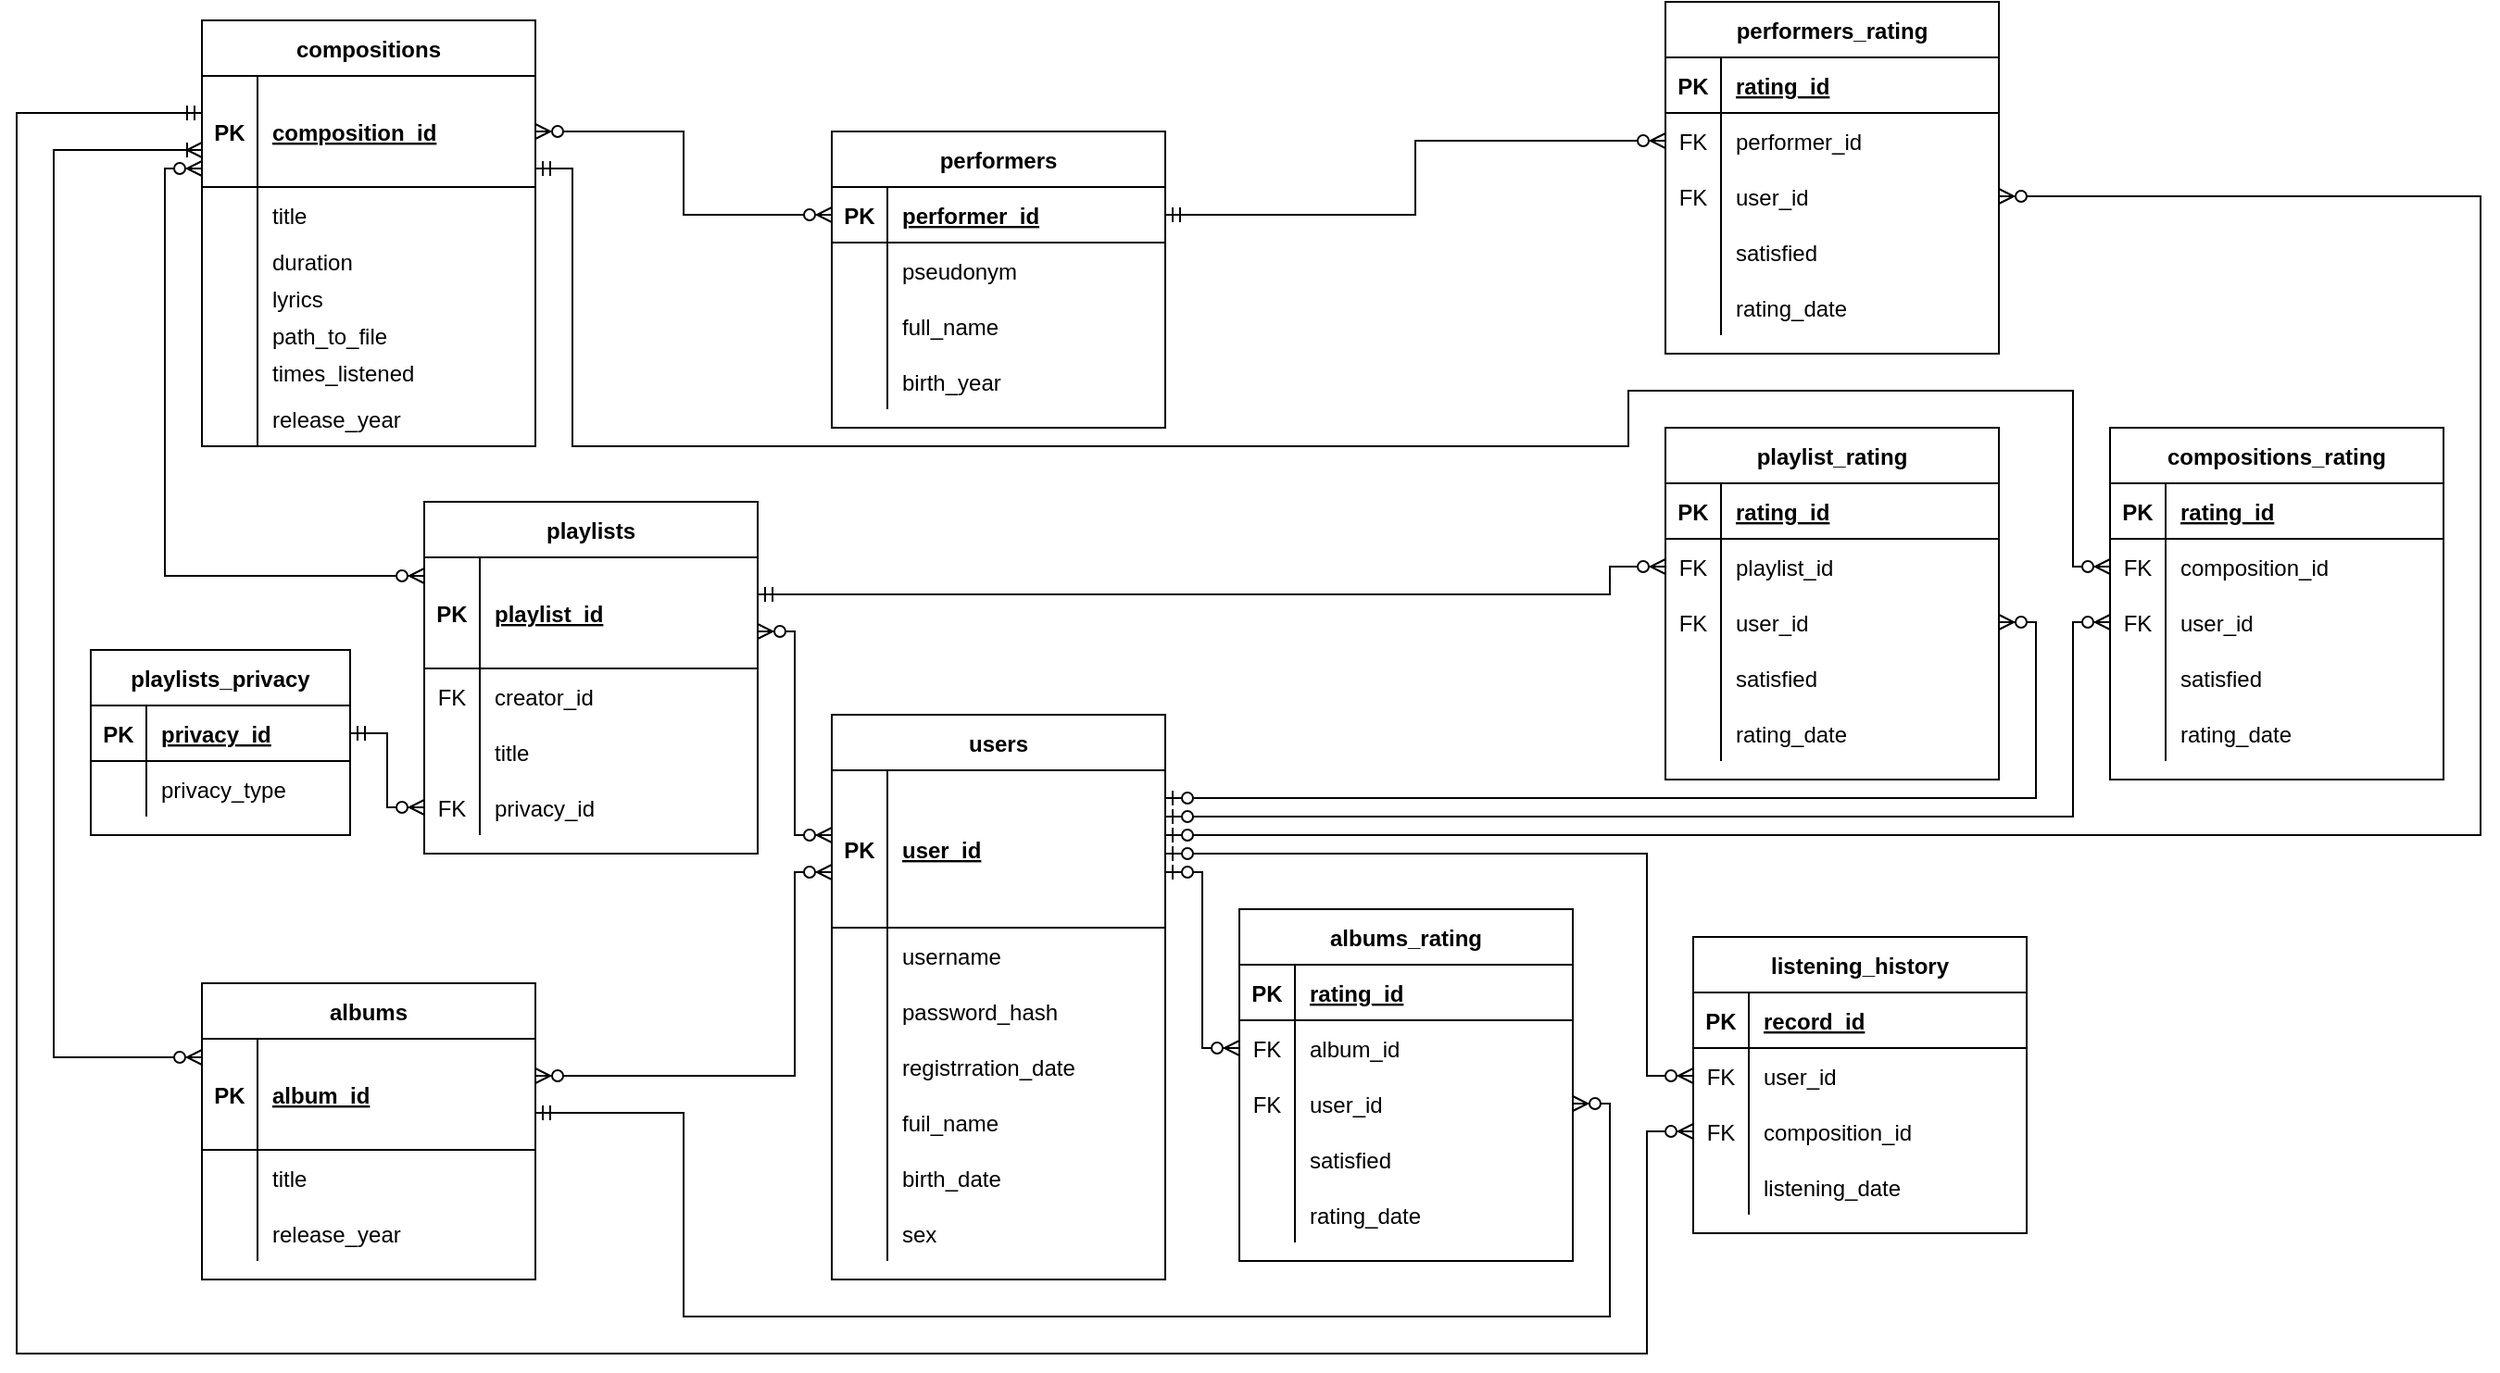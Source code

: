 <mxfile version="13.6.2" type="device"><diagram id="R2lEEEUBdFMjLlhIrx00" name="Page-1"><mxGraphModel dx="1088" dy="968" grid="1" gridSize="10" guides="1" tooltips="1" connect="1" arrows="1" fold="1" page="1" pageScale="1" pageWidth="850" pageHeight="1100" math="0" shadow="0" extFonts="Permanent Marker^https://fonts.googleapis.com/css?family=Permanent+Marker"><root><mxCell id="0"/><mxCell id="1" parent="0"/><mxCell id="motl2KIk3Di6FIo1w4v_-23" value="performers" style="shape=table;startSize=30;container=1;collapsible=1;childLayout=tableLayout;fixedRows=1;rowLines=0;fontStyle=1;align=center;resizeLast=1;" parent="1" vertex="1"><mxGeometry x="460" y="190" width="180" height="160" as="geometry"/></mxCell><mxCell id="motl2KIk3Di6FIo1w4v_-24" value="" style="shape=partialRectangle;collapsible=0;dropTarget=0;pointerEvents=0;fillColor=none;top=0;left=0;bottom=1;right=0;points=[[0,0.5],[1,0.5]];portConstraint=eastwest;" parent="motl2KIk3Di6FIo1w4v_-23" vertex="1"><mxGeometry y="30" width="180" height="30" as="geometry"/></mxCell><mxCell id="motl2KIk3Di6FIo1w4v_-25" value="PK" style="shape=partialRectangle;connectable=0;fillColor=none;top=0;left=0;bottom=0;right=0;fontStyle=1;overflow=hidden;" parent="motl2KIk3Di6FIo1w4v_-24" vertex="1"><mxGeometry width="30" height="30" as="geometry"/></mxCell><mxCell id="motl2KIk3Di6FIo1w4v_-26" value="performer_id" style="shape=partialRectangle;connectable=0;fillColor=none;top=0;left=0;bottom=0;right=0;align=left;spacingLeft=6;fontStyle=5;overflow=hidden;" parent="motl2KIk3Di6FIo1w4v_-24" vertex="1"><mxGeometry x="30" width="150" height="30" as="geometry"/></mxCell><mxCell id="motl2KIk3Di6FIo1w4v_-30" value="" style="shape=partialRectangle;collapsible=0;dropTarget=0;pointerEvents=0;fillColor=none;top=0;left=0;bottom=0;right=0;points=[[0,0.5],[1,0.5]];portConstraint=eastwest;" parent="motl2KIk3Di6FIo1w4v_-23" vertex="1"><mxGeometry y="60" width="180" height="30" as="geometry"/></mxCell><mxCell id="motl2KIk3Di6FIo1w4v_-31" value="" style="shape=partialRectangle;connectable=0;fillColor=none;top=0;left=0;bottom=0;right=0;editable=1;overflow=hidden;" parent="motl2KIk3Di6FIo1w4v_-30" vertex="1"><mxGeometry width="30" height="30" as="geometry"/></mxCell><mxCell id="motl2KIk3Di6FIo1w4v_-32" value="pseudonym" style="shape=partialRectangle;connectable=0;fillColor=none;top=0;left=0;bottom=0;right=0;align=left;spacingLeft=6;overflow=hidden;" parent="motl2KIk3Di6FIo1w4v_-30" vertex="1"><mxGeometry x="30" width="150" height="30" as="geometry"/></mxCell><mxCell id="motl2KIk3Di6FIo1w4v_-27" value="" style="shape=partialRectangle;collapsible=0;dropTarget=0;pointerEvents=0;fillColor=none;top=0;left=0;bottom=0;right=0;points=[[0,0.5],[1,0.5]];portConstraint=eastwest;" parent="motl2KIk3Di6FIo1w4v_-23" vertex="1"><mxGeometry y="90" width="180" height="30" as="geometry"/></mxCell><mxCell id="motl2KIk3Di6FIo1w4v_-28" value="" style="shape=partialRectangle;connectable=0;fillColor=none;top=0;left=0;bottom=0;right=0;editable=1;overflow=hidden;" parent="motl2KIk3Di6FIo1w4v_-27" vertex="1"><mxGeometry width="30" height="30" as="geometry"/></mxCell><mxCell id="motl2KIk3Di6FIo1w4v_-29" value="full_name" style="shape=partialRectangle;connectable=0;fillColor=none;top=0;left=0;bottom=0;right=0;align=left;spacingLeft=6;overflow=hidden;" parent="motl2KIk3Di6FIo1w4v_-27" vertex="1"><mxGeometry x="30" width="150" height="30" as="geometry"/></mxCell><mxCell id="motl2KIk3Di6FIo1w4v_-33" value="" style="shape=partialRectangle;collapsible=0;dropTarget=0;pointerEvents=0;fillColor=none;top=0;left=0;bottom=0;right=0;points=[[0,0.5],[1,0.5]];portConstraint=eastwest;" parent="motl2KIk3Di6FIo1w4v_-23" vertex="1"><mxGeometry y="120" width="180" height="30" as="geometry"/></mxCell><mxCell id="motl2KIk3Di6FIo1w4v_-34" value="" style="shape=partialRectangle;connectable=0;fillColor=none;top=0;left=0;bottom=0;right=0;editable=1;overflow=hidden;" parent="motl2KIk3Di6FIo1w4v_-33" vertex="1"><mxGeometry width="30" height="30" as="geometry"/></mxCell><mxCell id="motl2KIk3Di6FIo1w4v_-35" value="birth_year" style="shape=partialRectangle;connectable=0;fillColor=none;top=0;left=0;bottom=0;right=0;align=left;spacingLeft=6;overflow=hidden;" parent="motl2KIk3Di6FIo1w4v_-33" vertex="1"><mxGeometry x="30" width="150" height="30" as="geometry"/></mxCell><mxCell id="4DxJfAnDIUKY5WfspjI2-30" style="edgeStyle=orthogonalEdgeStyle;rounded=0;orthogonalLoop=1;jettySize=auto;html=1;startArrow=ERzeroToMany;startFill=1;endArrow=ERzeroToMany;endFill=1;" parent="1" source="motl2KIk3Di6FIo1w4v_-2" target="motl2KIk3Di6FIo1w4v_-24" edge="1"><mxGeometry relative="1" as="geometry"><Array as="points"><mxPoint x="380" y="190"/><mxPoint x="380" y="235"/></Array></mxGeometry></mxCell><mxCell id="4DxJfAnDIUKY5WfspjI2-31" style="edgeStyle=orthogonalEdgeStyle;rounded=0;orthogonalLoop=1;jettySize=auto;html=1;startArrow=ERzeroToMany;startFill=1;endArrow=ERzeroToMany;endFill=1;" parent="1" source="motl2KIk3Di6FIo1w4v_-2" target="motl2KIk3Di6FIo1w4v_-64" edge="1"><mxGeometry relative="1" as="geometry"><Array as="points"><mxPoint x="100" y="210"/><mxPoint x="100" y="430"/></Array></mxGeometry></mxCell><mxCell id="4DxJfAnDIUKY5WfspjI2-32" style="edgeStyle=orthogonalEdgeStyle;rounded=0;orthogonalLoop=1;jettySize=auto;html=1;startArrow=ERoneToMany;startFill=0;endArrow=ERzeroToMany;endFill=1;" parent="1" source="motl2KIk3Di6FIo1w4v_-2" target="4DxJfAnDIUKY5WfspjI2-2" edge="1"><mxGeometry relative="1" as="geometry"><mxPoint x="50" y="320" as="targetPoint"/><Array as="points"><mxPoint x="40" y="200"/><mxPoint x="40" y="690"/></Array></mxGeometry></mxCell><mxCell id="4DxJfAnDIUKY5WfspjI2-1" value="albums" style="shape=table;startSize=30;container=1;collapsible=1;childLayout=tableLayout;fixedRows=1;rowLines=0;fontStyle=1;align=center;resizeLast=1;" parent="1" vertex="1"><mxGeometry x="120" y="650" width="180" height="160" as="geometry"/></mxCell><mxCell id="4DxJfAnDIUKY5WfspjI2-2" value="" style="shape=partialRectangle;collapsible=0;dropTarget=0;pointerEvents=0;fillColor=none;top=0;left=0;bottom=1;right=0;points=[[0,0.5],[1,0.5]];portConstraint=eastwest;" parent="4DxJfAnDIUKY5WfspjI2-1" vertex="1"><mxGeometry y="30" width="180" height="60" as="geometry"/></mxCell><mxCell id="4DxJfAnDIUKY5WfspjI2-3" value="PK" style="shape=partialRectangle;connectable=0;fillColor=none;top=0;left=0;bottom=0;right=0;fontStyle=1;overflow=hidden;" parent="4DxJfAnDIUKY5WfspjI2-2" vertex="1"><mxGeometry width="30" height="60" as="geometry"/></mxCell><mxCell id="4DxJfAnDIUKY5WfspjI2-4" value="album_id" style="shape=partialRectangle;connectable=0;fillColor=none;top=0;left=0;bottom=0;right=0;align=left;spacingLeft=6;fontStyle=5;overflow=hidden;" parent="4DxJfAnDIUKY5WfspjI2-2" vertex="1"><mxGeometry x="30" width="150" height="60" as="geometry"/></mxCell><mxCell id="4DxJfAnDIUKY5WfspjI2-5" value="" style="shape=partialRectangle;collapsible=0;dropTarget=0;pointerEvents=0;fillColor=none;top=0;left=0;bottom=0;right=0;points=[[0,0.5],[1,0.5]];portConstraint=eastwest;" parent="4DxJfAnDIUKY5WfspjI2-1" vertex="1"><mxGeometry y="90" width="180" height="30" as="geometry"/></mxCell><mxCell id="4DxJfAnDIUKY5WfspjI2-6" value="" style="shape=partialRectangle;connectable=0;fillColor=none;top=0;left=0;bottom=0;right=0;editable=1;overflow=hidden;" parent="4DxJfAnDIUKY5WfspjI2-5" vertex="1"><mxGeometry width="30" height="30" as="geometry"/></mxCell><mxCell id="4DxJfAnDIUKY5WfspjI2-7" value="title" style="shape=partialRectangle;connectable=0;fillColor=none;top=0;left=0;bottom=0;right=0;align=left;spacingLeft=6;overflow=hidden;" parent="4DxJfAnDIUKY5WfspjI2-5" vertex="1"><mxGeometry x="30" width="150" height="30" as="geometry"/></mxCell><mxCell id="4DxJfAnDIUKY5WfspjI2-8" value="" style="shape=partialRectangle;collapsible=0;dropTarget=0;pointerEvents=0;fillColor=none;top=0;left=0;bottom=0;right=0;points=[[0,0.5],[1,0.5]];portConstraint=eastwest;" parent="4DxJfAnDIUKY5WfspjI2-1" vertex="1"><mxGeometry y="120" width="180" height="30" as="geometry"/></mxCell><mxCell id="4DxJfAnDIUKY5WfspjI2-9" value="" style="shape=partialRectangle;connectable=0;fillColor=none;top=0;left=0;bottom=0;right=0;editable=1;overflow=hidden;" parent="4DxJfAnDIUKY5WfspjI2-8" vertex="1"><mxGeometry width="30" height="30" as="geometry"/></mxCell><mxCell id="4DxJfAnDIUKY5WfspjI2-10" value="release_year" style="shape=partialRectangle;connectable=0;fillColor=none;top=0;left=0;bottom=0;right=0;align=left;spacingLeft=6;overflow=hidden;" parent="4DxJfAnDIUKY5WfspjI2-8" vertex="1"><mxGeometry x="30" width="150" height="30" as="geometry"/></mxCell><mxCell id="4DxJfAnDIUKY5WfspjI2-36" style="edgeStyle=orthogonalEdgeStyle;rounded=0;orthogonalLoop=1;jettySize=auto;html=1;startArrow=ERzeroToMany;startFill=1;endArrow=ERzeroToMany;endFill=1;" parent="1" source="4DxJfAnDIUKY5WfspjI2-2" target="motl2KIk3Di6FIo1w4v_-38" edge="1"><mxGeometry relative="1" as="geometry"><Array as="points"><mxPoint x="440" y="700"/><mxPoint x="440" y="590"/></Array></mxGeometry></mxCell><mxCell id="4DxJfAnDIUKY5WfspjI2-37" style="edgeStyle=orthogonalEdgeStyle;rounded=0;orthogonalLoop=1;jettySize=auto;html=1;startArrow=ERzeroToMany;startFill=1;endArrow=ERzeroToMany;endFill=1;" parent="1" source="motl2KIk3Di6FIo1w4v_-64" target="motl2KIk3Di6FIo1w4v_-38" edge="1"><mxGeometry relative="1" as="geometry"><Array as="points"><mxPoint x="440" y="460"/><mxPoint x="440" y="570"/></Array></mxGeometry></mxCell><mxCell id="motl2KIk3Di6FIo1w4v_-37" value="users" style="shape=table;startSize=30;container=1;collapsible=1;childLayout=tableLayout;fixedRows=1;rowLines=0;fontStyle=1;align=center;resizeLast=1;" parent="1" vertex="1"><mxGeometry x="460" y="505" width="180" height="305" as="geometry"/></mxCell><mxCell id="motl2KIk3Di6FIo1w4v_-38" value="" style="shape=partialRectangle;collapsible=0;dropTarget=0;pointerEvents=0;fillColor=none;top=0;left=0;bottom=1;right=0;points=[[0,0.5],[1,0.5]];portConstraint=eastwest;" parent="motl2KIk3Di6FIo1w4v_-37" vertex="1"><mxGeometry y="30" width="180" height="85" as="geometry"/></mxCell><mxCell id="motl2KIk3Di6FIo1w4v_-39" value="PK" style="shape=partialRectangle;connectable=0;fillColor=none;top=0;left=0;bottom=0;right=0;fontStyle=1;overflow=hidden;" parent="motl2KIk3Di6FIo1w4v_-38" vertex="1"><mxGeometry width="30" height="85" as="geometry"/></mxCell><mxCell id="motl2KIk3Di6FIo1w4v_-40" value="user_id" style="shape=partialRectangle;connectable=0;fillColor=none;top=0;left=0;bottom=0;right=0;align=left;spacingLeft=6;fontStyle=5;overflow=hidden;" parent="motl2KIk3Di6FIo1w4v_-38" vertex="1"><mxGeometry x="30" width="150" height="85" as="geometry"/></mxCell><mxCell id="motl2KIk3Di6FIo1w4v_-41" value="" style="shape=partialRectangle;collapsible=0;dropTarget=0;pointerEvents=0;fillColor=none;top=0;left=0;bottom=0;right=0;points=[[0,0.5],[1,0.5]];portConstraint=eastwest;" parent="motl2KIk3Di6FIo1w4v_-37" vertex="1"><mxGeometry y="115" width="180" height="30" as="geometry"/></mxCell><mxCell id="motl2KIk3Di6FIo1w4v_-42" value="" style="shape=partialRectangle;connectable=0;fillColor=none;top=0;left=0;bottom=0;right=0;editable=1;overflow=hidden;" parent="motl2KIk3Di6FIo1w4v_-41" vertex="1"><mxGeometry width="30" height="30" as="geometry"/></mxCell><mxCell id="motl2KIk3Di6FIo1w4v_-43" value="username" style="shape=partialRectangle;connectable=0;fillColor=none;top=0;left=0;bottom=0;right=0;align=left;spacingLeft=6;overflow=hidden;" parent="motl2KIk3Di6FIo1w4v_-41" vertex="1"><mxGeometry x="30" width="150" height="30" as="geometry"/></mxCell><mxCell id="motl2KIk3Di6FIo1w4v_-44" value="" style="shape=partialRectangle;collapsible=0;dropTarget=0;pointerEvents=0;fillColor=none;top=0;left=0;bottom=0;right=0;points=[[0,0.5],[1,0.5]];portConstraint=eastwest;" parent="motl2KIk3Di6FIo1w4v_-37" vertex="1"><mxGeometry y="145" width="180" height="30" as="geometry"/></mxCell><mxCell id="motl2KIk3Di6FIo1w4v_-45" value="" style="shape=partialRectangle;connectable=0;fillColor=none;top=0;left=0;bottom=0;right=0;editable=1;overflow=hidden;" parent="motl2KIk3Di6FIo1w4v_-44" vertex="1"><mxGeometry width="30" height="30" as="geometry"/></mxCell><mxCell id="motl2KIk3Di6FIo1w4v_-46" value="password_hash" style="shape=partialRectangle;connectable=0;fillColor=none;top=0;left=0;bottom=0;right=0;align=left;spacingLeft=6;overflow=hidden;" parent="motl2KIk3Di6FIo1w4v_-44" vertex="1"><mxGeometry x="30" width="150" height="30" as="geometry"/></mxCell><mxCell id="motl2KIk3Di6FIo1w4v_-47" value="" style="shape=partialRectangle;collapsible=0;dropTarget=0;pointerEvents=0;fillColor=none;top=0;left=0;bottom=0;right=0;points=[[0,0.5],[1,0.5]];portConstraint=eastwest;" parent="motl2KIk3Di6FIo1w4v_-37" vertex="1"><mxGeometry y="175" width="180" height="30" as="geometry"/></mxCell><mxCell id="motl2KIk3Di6FIo1w4v_-48" value="" style="shape=partialRectangle;connectable=0;fillColor=none;top=0;left=0;bottom=0;right=0;editable=1;overflow=hidden;" parent="motl2KIk3Di6FIo1w4v_-47" vertex="1"><mxGeometry width="30" height="30" as="geometry"/></mxCell><mxCell id="motl2KIk3Di6FIo1w4v_-49" value="registrration_date" style="shape=partialRectangle;connectable=0;fillColor=none;top=0;left=0;bottom=0;right=0;align=left;spacingLeft=6;overflow=hidden;" parent="motl2KIk3Di6FIo1w4v_-47" vertex="1"><mxGeometry x="30" width="150" height="30" as="geometry"/></mxCell><mxCell id="motl2KIk3Di6FIo1w4v_-50" value="" style="shape=partialRectangle;collapsible=0;dropTarget=0;pointerEvents=0;fillColor=none;top=0;left=0;bottom=0;right=0;points=[[0,0.5],[1,0.5]];portConstraint=eastwest;" parent="motl2KIk3Di6FIo1w4v_-37" vertex="1"><mxGeometry y="205" width="180" height="30" as="geometry"/></mxCell><mxCell id="motl2KIk3Di6FIo1w4v_-51" value="" style="shape=partialRectangle;connectable=0;fillColor=none;top=0;left=0;bottom=0;right=0;editable=1;overflow=hidden;" parent="motl2KIk3Di6FIo1w4v_-50" vertex="1"><mxGeometry width="30" height="30" as="geometry"/></mxCell><mxCell id="motl2KIk3Di6FIo1w4v_-52" value="fuil_name" style="shape=partialRectangle;connectable=0;fillColor=none;top=0;left=0;bottom=0;right=0;align=left;spacingLeft=6;overflow=hidden;" parent="motl2KIk3Di6FIo1w4v_-50" vertex="1"><mxGeometry x="30" width="150" height="30" as="geometry"/></mxCell><mxCell id="motl2KIk3Di6FIo1w4v_-60" value="" style="shape=partialRectangle;collapsible=0;dropTarget=0;pointerEvents=0;fillColor=none;top=0;left=0;bottom=0;right=0;points=[[0,0.5],[1,0.5]];portConstraint=eastwest;" parent="motl2KIk3Di6FIo1w4v_-37" vertex="1"><mxGeometry y="235" width="180" height="30" as="geometry"/></mxCell><mxCell id="motl2KIk3Di6FIo1w4v_-61" value="" style="shape=partialRectangle;connectable=0;fillColor=none;top=0;left=0;bottom=0;right=0;editable=1;overflow=hidden;" parent="motl2KIk3Di6FIo1w4v_-60" vertex="1"><mxGeometry width="30" height="30" as="geometry"/></mxCell><mxCell id="motl2KIk3Di6FIo1w4v_-62" value="birth_date" style="shape=partialRectangle;connectable=0;fillColor=none;top=0;left=0;bottom=0;right=0;align=left;spacingLeft=6;overflow=hidden;" parent="motl2KIk3Di6FIo1w4v_-60" vertex="1"><mxGeometry x="30" width="150" height="30" as="geometry"/></mxCell><mxCell id="motl2KIk3Di6FIo1w4v_-53" value="" style="shape=partialRectangle;collapsible=0;dropTarget=0;pointerEvents=0;fillColor=none;top=0;left=0;bottom=0;right=0;points=[[0,0.5],[1,0.5]];portConstraint=eastwest;" parent="motl2KIk3Di6FIo1w4v_-37" vertex="1"><mxGeometry y="265" width="180" height="30" as="geometry"/></mxCell><mxCell id="motl2KIk3Di6FIo1w4v_-54" value="" style="shape=partialRectangle;connectable=0;fillColor=none;top=0;left=0;bottom=0;right=0;editable=1;overflow=hidden;" parent="motl2KIk3Di6FIo1w4v_-53" vertex="1"><mxGeometry width="30" height="30" as="geometry"/></mxCell><mxCell id="motl2KIk3Di6FIo1w4v_-55" value="sex" style="shape=partialRectangle;connectable=0;fillColor=none;top=0;left=0;bottom=0;right=0;align=left;spacingLeft=6;overflow=hidden;" parent="motl2KIk3Di6FIo1w4v_-53" vertex="1"><mxGeometry x="30" width="150" height="30" as="geometry"/></mxCell><mxCell id="4DxJfAnDIUKY5WfspjI2-38" style="edgeStyle=orthogonalEdgeStyle;rounded=0;orthogonalLoop=1;jettySize=auto;html=1;startArrow=ERmandOne;startFill=0;endArrow=ERzeroToMany;endFill=1;" parent="1" source="4DxJfAnDIUKY5WfspjI2-2" target="4DxJfAnDIUKY5WfspjI2-21" edge="1"><mxGeometry relative="1" as="geometry"><mxPoint x="720" y="830" as="targetPoint"/><Array as="points"><mxPoint x="380" y="720"/><mxPoint x="380" y="830"/><mxPoint x="880" y="830"/><mxPoint x="880" y="715"/></Array></mxGeometry></mxCell><mxCell id="4DxJfAnDIUKY5WfspjI2-14" value="albums_rating" style="shape=table;startSize=30;container=1;collapsible=1;childLayout=tableLayout;fixedRows=1;rowLines=0;fontStyle=1;align=center;resizeLast=1;" parent="1" vertex="1"><mxGeometry x="680" y="610" width="180" height="190" as="geometry"/></mxCell><mxCell id="4DxJfAnDIUKY5WfspjI2-15" value="" style="shape=partialRectangle;collapsible=0;dropTarget=0;pointerEvents=0;fillColor=none;top=0;left=0;bottom=1;right=0;points=[[0,0.5],[1,0.5]];portConstraint=eastwest;" parent="4DxJfAnDIUKY5WfspjI2-14" vertex="1"><mxGeometry y="30" width="180" height="30" as="geometry"/></mxCell><mxCell id="4DxJfAnDIUKY5WfspjI2-16" value="PK" style="shape=partialRectangle;connectable=0;fillColor=none;top=0;left=0;bottom=0;right=0;fontStyle=1;overflow=hidden;" parent="4DxJfAnDIUKY5WfspjI2-15" vertex="1"><mxGeometry width="30" height="30" as="geometry"/></mxCell><mxCell id="4DxJfAnDIUKY5WfspjI2-17" value="rating_id" style="shape=partialRectangle;connectable=0;fillColor=none;top=0;left=0;bottom=0;right=0;align=left;spacingLeft=6;fontStyle=5;overflow=hidden;" parent="4DxJfAnDIUKY5WfspjI2-15" vertex="1"><mxGeometry x="30" width="150" height="30" as="geometry"/></mxCell><mxCell id="4DxJfAnDIUKY5WfspjI2-18" value="" style="shape=partialRectangle;collapsible=0;dropTarget=0;pointerEvents=0;fillColor=none;top=0;left=0;bottom=0;right=0;points=[[0,0.5],[1,0.5]];portConstraint=eastwest;" parent="4DxJfAnDIUKY5WfspjI2-14" vertex="1"><mxGeometry y="60" width="180" height="30" as="geometry"/></mxCell><mxCell id="4DxJfAnDIUKY5WfspjI2-19" value="FK" style="shape=partialRectangle;connectable=0;fillColor=none;top=0;left=0;bottom=0;right=0;editable=1;overflow=hidden;" parent="4DxJfAnDIUKY5WfspjI2-18" vertex="1"><mxGeometry width="30" height="30" as="geometry"/></mxCell><mxCell id="4DxJfAnDIUKY5WfspjI2-20" value="album_id" style="shape=partialRectangle;connectable=0;fillColor=none;top=0;left=0;bottom=0;right=0;align=left;spacingLeft=6;overflow=hidden;" parent="4DxJfAnDIUKY5WfspjI2-18" vertex="1"><mxGeometry x="30" width="150" height="30" as="geometry"/></mxCell><mxCell id="4DxJfAnDIUKY5WfspjI2-21" value="" style="shape=partialRectangle;collapsible=0;dropTarget=0;pointerEvents=0;fillColor=none;top=0;left=0;bottom=0;right=0;points=[[0,0.5],[1,0.5]];portConstraint=eastwest;" parent="4DxJfAnDIUKY5WfspjI2-14" vertex="1"><mxGeometry y="90" width="180" height="30" as="geometry"/></mxCell><mxCell id="4DxJfAnDIUKY5WfspjI2-22" value="FK" style="shape=partialRectangle;connectable=0;fillColor=none;top=0;left=0;bottom=0;right=0;editable=1;overflow=hidden;" parent="4DxJfAnDIUKY5WfspjI2-21" vertex="1"><mxGeometry width="30" height="30" as="geometry"/></mxCell><mxCell id="4DxJfAnDIUKY5WfspjI2-23" value="user_id" style="shape=partialRectangle;connectable=0;fillColor=none;top=0;left=0;bottom=0;right=0;align=left;spacingLeft=6;overflow=hidden;" parent="4DxJfAnDIUKY5WfspjI2-21" vertex="1"><mxGeometry x="30" width="150" height="30" as="geometry"/></mxCell><mxCell id="4DxJfAnDIUKY5WfspjI2-24" value="" style="shape=partialRectangle;collapsible=0;dropTarget=0;pointerEvents=0;fillColor=none;top=0;left=0;bottom=0;right=0;points=[[0,0.5],[1,0.5]];portConstraint=eastwest;" parent="4DxJfAnDIUKY5WfspjI2-14" vertex="1"><mxGeometry y="120" width="180" height="30" as="geometry"/></mxCell><mxCell id="4DxJfAnDIUKY5WfspjI2-25" value="" style="shape=partialRectangle;connectable=0;fillColor=none;top=0;left=0;bottom=0;right=0;editable=1;overflow=hidden;" parent="4DxJfAnDIUKY5WfspjI2-24" vertex="1"><mxGeometry width="30" height="30" as="geometry"/></mxCell><mxCell id="4DxJfAnDIUKY5WfspjI2-26" value="satisfied" style="shape=partialRectangle;connectable=0;fillColor=none;top=0;left=0;bottom=0;right=0;align=left;spacingLeft=6;overflow=hidden;" parent="4DxJfAnDIUKY5WfspjI2-24" vertex="1"><mxGeometry x="30" width="150" height="30" as="geometry"/></mxCell><mxCell id="4DxJfAnDIUKY5WfspjI2-27" value="" style="shape=partialRectangle;collapsible=0;dropTarget=0;pointerEvents=0;fillColor=none;top=0;left=0;bottom=0;right=0;points=[[0,0.5],[1,0.5]];portConstraint=eastwest;" parent="4DxJfAnDIUKY5WfspjI2-14" vertex="1"><mxGeometry y="150" width="180" height="30" as="geometry"/></mxCell><mxCell id="4DxJfAnDIUKY5WfspjI2-28" value="" style="shape=partialRectangle;connectable=0;fillColor=none;top=0;left=0;bottom=0;right=0;editable=1;overflow=hidden;" parent="4DxJfAnDIUKY5WfspjI2-27" vertex="1"><mxGeometry width="30" height="30" as="geometry"/></mxCell><mxCell id="4DxJfAnDIUKY5WfspjI2-29" value="rating_date" style="shape=partialRectangle;connectable=0;fillColor=none;top=0;left=0;bottom=0;right=0;align=left;spacingLeft=6;overflow=hidden;" parent="4DxJfAnDIUKY5WfspjI2-27" vertex="1"><mxGeometry x="30" width="150" height="30" as="geometry"/></mxCell><mxCell id="4DxJfAnDIUKY5WfspjI2-39" style="edgeStyle=orthogonalEdgeStyle;rounded=0;orthogonalLoop=1;jettySize=auto;html=1;startArrow=ERzeroToMany;startFill=1;endArrow=ERzeroToOne;endFill=1;" parent="1" source="4DxJfAnDIUKY5WfspjI2-18" target="motl2KIk3Di6FIo1w4v_-38" edge="1"><mxGeometry relative="1" as="geometry"><Array as="points"><mxPoint x="660" y="685"/><mxPoint x="660" y="590"/></Array></mxGeometry></mxCell><mxCell id="4DxJfAnDIUKY5WfspjI2-43" style="edgeStyle=orthogonalEdgeStyle;rounded=0;orthogonalLoop=1;jettySize=auto;html=1;startArrow=ERzeroToOne;startFill=1;endArrow=ERzeroToMany;endFill=1;entryX=1;entryY=0.5;entryDx=0;entryDy=0;" parent="1" target="motl2KIk3Di6FIo1w4v_-120" edge="1"><mxGeometry relative="1" as="geometry"><mxPoint x="1190" y="578" as="targetPoint"/><Array as="points"><mxPoint x="1110" y="550"/><mxPoint x="1110" y="455"/></Array><mxPoint x="640" y="550" as="sourcePoint"/></mxGeometry></mxCell><mxCell id="4DxJfAnDIUKY5WfspjI2-44" style="edgeStyle=orthogonalEdgeStyle;rounded=0;orthogonalLoop=1;jettySize=auto;html=1;startArrow=ERzeroToOne;startFill=1;endArrow=ERzeroToMany;endFill=1;" parent="1" source="motl2KIk3Di6FIo1w4v_-38" target="motl2KIk3Di6FIo1w4v_-83" edge="1"><mxGeometry relative="1" as="geometry"><mxPoint x="1070" y="577.5" as="targetPoint"/><Array as="points"><mxPoint x="1130" y="560"/><mxPoint x="1130" y="455"/></Array></mxGeometry></mxCell><mxCell id="4DxJfAnDIUKY5WfspjI2-45" style="edgeStyle=orthogonalEdgeStyle;rounded=0;orthogonalLoop=1;jettySize=auto;html=1;startArrow=ERzeroToOne;startFill=1;endArrow=ERzeroToMany;endFill=1;" parent="1" source="motl2KIk3Di6FIo1w4v_-38" target="motl2KIk3Di6FIo1w4v_-104" edge="1"><mxGeometry relative="1" as="geometry"><mxPoint x="1460" y="590" as="targetPoint"/><Array as="points"><mxPoint x="1350" y="570"/><mxPoint x="1350" y="225"/></Array></mxGeometry></mxCell><mxCell id="4DxJfAnDIUKY5WfspjI2-46" style="edgeStyle=orthogonalEdgeStyle;rounded=0;orthogonalLoop=1;jettySize=auto;html=1;startArrow=ERmandOne;startFill=0;endArrow=ERzeroToMany;endFill=1;" parent="1" source="motl2KIk3Di6FIo1w4v_-2" target="motl2KIk3Di6FIo1w4v_-80" edge="1"><mxGeometry relative="1" as="geometry"><mxPoint x="1120" y="320" as="targetPoint"/><Array as="points"><mxPoint x="320" y="210"/><mxPoint x="320" y="360"/><mxPoint x="890" y="360"/><mxPoint x="890" y="330"/><mxPoint x="1130" y="330"/><mxPoint x="1130" y="425"/></Array></mxGeometry></mxCell><mxCell id="4DxJfAnDIUKY5WfspjI2-47" style="edgeStyle=orthogonalEdgeStyle;rounded=0;orthogonalLoop=1;jettySize=auto;html=1;startArrow=ERmandOne;startFill=0;endArrow=ERzeroToMany;endFill=1;" parent="1" source="motl2KIk3Di6FIo1w4v_-24" target="motl2KIk3Di6FIo1w4v_-101" edge="1"><mxGeometry relative="1" as="geometry"><mxPoint x="840" y="250" as="targetPoint"/></mxGeometry></mxCell><mxCell id="4DxJfAnDIUKY5WfspjI2-48" style="edgeStyle=orthogonalEdgeStyle;rounded=0;orthogonalLoop=1;jettySize=auto;html=1;startArrow=ERmandOne;startFill=0;endArrow=ERzeroToMany;endFill=1;" parent="1" source="motl2KIk3Di6FIo1w4v_-64" target="motl2KIk3Di6FIo1w4v_-117" edge="1"><mxGeometry relative="1" as="geometry"><mxPoint x="880" y="470" as="targetPoint"/><Array as="points"><mxPoint x="880" y="440"/><mxPoint x="880" y="425"/></Array></mxGeometry></mxCell><mxCell id="motl2KIk3Di6FIo1w4v_-113" value="playlist_rating" style="shape=table;startSize=30;container=1;collapsible=1;childLayout=tableLayout;fixedRows=1;rowLines=0;fontStyle=1;align=center;resizeLast=1;" parent="1" vertex="1"><mxGeometry x="910" y="350" width="180" height="190" as="geometry"/></mxCell><mxCell id="motl2KIk3Di6FIo1w4v_-114" value="" style="shape=partialRectangle;collapsible=0;dropTarget=0;pointerEvents=0;fillColor=none;top=0;left=0;bottom=1;right=0;points=[[0,0.5],[1,0.5]];portConstraint=eastwest;" parent="motl2KIk3Di6FIo1w4v_-113" vertex="1"><mxGeometry y="30" width="180" height="30" as="geometry"/></mxCell><mxCell id="motl2KIk3Di6FIo1w4v_-115" value="PK" style="shape=partialRectangle;connectable=0;fillColor=none;top=0;left=0;bottom=0;right=0;fontStyle=1;overflow=hidden;" parent="motl2KIk3Di6FIo1w4v_-114" vertex="1"><mxGeometry width="30" height="30" as="geometry"/></mxCell><mxCell id="motl2KIk3Di6FIo1w4v_-116" value="rating_id" style="shape=partialRectangle;connectable=0;fillColor=none;top=0;left=0;bottom=0;right=0;align=left;spacingLeft=6;fontStyle=5;overflow=hidden;" parent="motl2KIk3Di6FIo1w4v_-114" vertex="1"><mxGeometry x="30" width="150" height="30" as="geometry"/></mxCell><mxCell id="motl2KIk3Di6FIo1w4v_-117" value="" style="shape=partialRectangle;collapsible=0;dropTarget=0;pointerEvents=0;fillColor=none;top=0;left=0;bottom=0;right=0;points=[[0,0.5],[1,0.5]];portConstraint=eastwest;" parent="motl2KIk3Di6FIo1w4v_-113" vertex="1"><mxGeometry y="60" width="180" height="30" as="geometry"/></mxCell><mxCell id="motl2KIk3Di6FIo1w4v_-118" value="FK" style="shape=partialRectangle;connectable=0;fillColor=none;top=0;left=0;bottom=0;right=0;editable=1;overflow=hidden;" parent="motl2KIk3Di6FIo1w4v_-117" vertex="1"><mxGeometry width="30" height="30" as="geometry"/></mxCell><mxCell id="motl2KIk3Di6FIo1w4v_-119" value="playlist_id" style="shape=partialRectangle;connectable=0;fillColor=none;top=0;left=0;bottom=0;right=0;align=left;spacingLeft=6;overflow=hidden;" parent="motl2KIk3Di6FIo1w4v_-117" vertex="1"><mxGeometry x="30" width="150" height="30" as="geometry"/></mxCell><mxCell id="motl2KIk3Di6FIo1w4v_-120" value="" style="shape=partialRectangle;collapsible=0;dropTarget=0;pointerEvents=0;fillColor=none;top=0;left=0;bottom=0;right=0;points=[[0,0.5],[1,0.5]];portConstraint=eastwest;" parent="motl2KIk3Di6FIo1w4v_-113" vertex="1"><mxGeometry y="90" width="180" height="30" as="geometry"/></mxCell><mxCell id="motl2KIk3Di6FIo1w4v_-121" value="FK" style="shape=partialRectangle;connectable=0;fillColor=none;top=0;left=0;bottom=0;right=0;editable=1;overflow=hidden;" parent="motl2KIk3Di6FIo1w4v_-120" vertex="1"><mxGeometry width="30" height="30" as="geometry"/></mxCell><mxCell id="motl2KIk3Di6FIo1w4v_-122" value="user_id" style="shape=partialRectangle;connectable=0;fillColor=none;top=0;left=0;bottom=0;right=0;align=left;spacingLeft=6;overflow=hidden;" parent="motl2KIk3Di6FIo1w4v_-120" vertex="1"><mxGeometry x="30" width="150" height="30" as="geometry"/></mxCell><mxCell id="motl2KIk3Di6FIo1w4v_-123" value="" style="shape=partialRectangle;collapsible=0;dropTarget=0;pointerEvents=0;fillColor=none;top=0;left=0;bottom=0;right=0;points=[[0,0.5],[1,0.5]];portConstraint=eastwest;" parent="motl2KIk3Di6FIo1w4v_-113" vertex="1"><mxGeometry y="120" width="180" height="30" as="geometry"/></mxCell><mxCell id="motl2KIk3Di6FIo1w4v_-124" value="" style="shape=partialRectangle;connectable=0;fillColor=none;top=0;left=0;bottom=0;right=0;editable=1;overflow=hidden;" parent="motl2KIk3Di6FIo1w4v_-123" vertex="1"><mxGeometry width="30" height="30" as="geometry"/></mxCell><mxCell id="motl2KIk3Di6FIo1w4v_-125" value="satisfied" style="shape=partialRectangle;connectable=0;fillColor=none;top=0;left=0;bottom=0;right=0;align=left;spacingLeft=6;overflow=hidden;" parent="motl2KIk3Di6FIo1w4v_-123" vertex="1"><mxGeometry x="30" width="150" height="30" as="geometry"/></mxCell><mxCell id="motl2KIk3Di6FIo1w4v_-126" value="" style="shape=partialRectangle;collapsible=0;dropTarget=0;pointerEvents=0;fillColor=none;top=0;left=0;bottom=0;right=0;points=[[0,0.5],[1,0.5]];portConstraint=eastwest;" parent="motl2KIk3Di6FIo1w4v_-113" vertex="1"><mxGeometry y="150" width="180" height="30" as="geometry"/></mxCell><mxCell id="motl2KIk3Di6FIo1w4v_-127" value="" style="shape=partialRectangle;connectable=0;fillColor=none;top=0;left=0;bottom=0;right=0;editable=1;overflow=hidden;" parent="motl2KIk3Di6FIo1w4v_-126" vertex="1"><mxGeometry width="30" height="30" as="geometry"/></mxCell><mxCell id="motl2KIk3Di6FIo1w4v_-128" value="rating_date" style="shape=partialRectangle;connectable=0;fillColor=none;top=0;left=0;bottom=0;right=0;align=left;spacingLeft=6;overflow=hidden;" parent="motl2KIk3Di6FIo1w4v_-126" vertex="1"><mxGeometry x="30" width="150" height="30" as="geometry"/></mxCell><mxCell id="motl2KIk3Di6FIo1w4v_-76" value="compositions_rating" style="shape=table;startSize=30;container=1;collapsible=1;childLayout=tableLayout;fixedRows=1;rowLines=0;fontStyle=1;align=center;resizeLast=1;" parent="1" vertex="1"><mxGeometry x="1150" y="350" width="180" height="190" as="geometry"/></mxCell><mxCell id="motl2KIk3Di6FIo1w4v_-77" value="" style="shape=partialRectangle;collapsible=0;dropTarget=0;pointerEvents=0;fillColor=none;top=0;left=0;bottom=1;right=0;points=[[0,0.5],[1,0.5]];portConstraint=eastwest;" parent="motl2KIk3Di6FIo1w4v_-76" vertex="1"><mxGeometry y="30" width="180" height="30" as="geometry"/></mxCell><mxCell id="motl2KIk3Di6FIo1w4v_-78" value="PK" style="shape=partialRectangle;connectable=0;fillColor=none;top=0;left=0;bottom=0;right=0;fontStyle=1;overflow=hidden;" parent="motl2KIk3Di6FIo1w4v_-77" vertex="1"><mxGeometry width="30" height="30" as="geometry"/></mxCell><mxCell id="motl2KIk3Di6FIo1w4v_-79" value="rating_id" style="shape=partialRectangle;connectable=0;fillColor=none;top=0;left=0;bottom=0;right=0;align=left;spacingLeft=6;fontStyle=5;overflow=hidden;" parent="motl2KIk3Di6FIo1w4v_-77" vertex="1"><mxGeometry x="30" width="150" height="30" as="geometry"/></mxCell><mxCell id="motl2KIk3Di6FIo1w4v_-80" value="" style="shape=partialRectangle;collapsible=0;dropTarget=0;pointerEvents=0;fillColor=none;top=0;left=0;bottom=0;right=0;points=[[0,0.5],[1,0.5]];portConstraint=eastwest;" parent="motl2KIk3Di6FIo1w4v_-76" vertex="1"><mxGeometry y="60" width="180" height="30" as="geometry"/></mxCell><mxCell id="motl2KIk3Di6FIo1w4v_-81" value="FK" style="shape=partialRectangle;connectable=0;fillColor=none;top=0;left=0;bottom=0;right=0;editable=1;overflow=hidden;" parent="motl2KIk3Di6FIo1w4v_-80" vertex="1"><mxGeometry width="30" height="30" as="geometry"/></mxCell><mxCell id="motl2KIk3Di6FIo1w4v_-82" value="composition_id" style="shape=partialRectangle;connectable=0;fillColor=none;top=0;left=0;bottom=0;right=0;align=left;spacingLeft=6;overflow=hidden;" parent="motl2KIk3Di6FIo1w4v_-80" vertex="1"><mxGeometry x="30" width="150" height="30" as="geometry"/></mxCell><mxCell id="motl2KIk3Di6FIo1w4v_-83" value="" style="shape=partialRectangle;collapsible=0;dropTarget=0;pointerEvents=0;fillColor=none;top=0;left=0;bottom=0;right=0;points=[[0,0.5],[1,0.5]];portConstraint=eastwest;" parent="motl2KIk3Di6FIo1w4v_-76" vertex="1"><mxGeometry y="90" width="180" height="30" as="geometry"/></mxCell><mxCell id="motl2KIk3Di6FIo1w4v_-84" value="FK" style="shape=partialRectangle;connectable=0;fillColor=none;top=0;left=0;bottom=0;right=0;editable=1;overflow=hidden;" parent="motl2KIk3Di6FIo1w4v_-83" vertex="1"><mxGeometry width="30" height="30" as="geometry"/></mxCell><mxCell id="motl2KIk3Di6FIo1w4v_-85" value="user_id" style="shape=partialRectangle;connectable=0;fillColor=none;top=0;left=0;bottom=0;right=0;align=left;spacingLeft=6;overflow=hidden;" parent="motl2KIk3Di6FIo1w4v_-83" vertex="1"><mxGeometry x="30" width="150" height="30" as="geometry"/></mxCell><mxCell id="motl2KIk3Di6FIo1w4v_-86" value="" style="shape=partialRectangle;collapsible=0;dropTarget=0;pointerEvents=0;fillColor=none;top=0;left=0;bottom=0;right=0;points=[[0,0.5],[1,0.5]];portConstraint=eastwest;" parent="motl2KIk3Di6FIo1w4v_-76" vertex="1"><mxGeometry y="120" width="180" height="30" as="geometry"/></mxCell><mxCell id="motl2KIk3Di6FIo1w4v_-87" value="" style="shape=partialRectangle;connectable=0;fillColor=none;top=0;left=0;bottom=0;right=0;editable=1;overflow=hidden;" parent="motl2KIk3Di6FIo1w4v_-86" vertex="1"><mxGeometry width="30" height="30" as="geometry"/></mxCell><mxCell id="motl2KIk3Di6FIo1w4v_-88" value="satisfied" style="shape=partialRectangle;connectable=0;fillColor=none;top=0;left=0;bottom=0;right=0;align=left;spacingLeft=6;overflow=hidden;" parent="motl2KIk3Di6FIo1w4v_-86" vertex="1"><mxGeometry x="30" width="150" height="30" as="geometry"/></mxCell><mxCell id="motl2KIk3Di6FIo1w4v_-90" value="" style="shape=partialRectangle;collapsible=0;dropTarget=0;pointerEvents=0;fillColor=none;top=0;left=0;bottom=0;right=0;points=[[0,0.5],[1,0.5]];portConstraint=eastwest;" parent="motl2KIk3Di6FIo1w4v_-76" vertex="1"><mxGeometry y="150" width="180" height="30" as="geometry"/></mxCell><mxCell id="motl2KIk3Di6FIo1w4v_-91" value="" style="shape=partialRectangle;connectable=0;fillColor=none;top=0;left=0;bottom=0;right=0;editable=1;overflow=hidden;" parent="motl2KIk3Di6FIo1w4v_-90" vertex="1"><mxGeometry width="30" height="30" as="geometry"/></mxCell><mxCell id="motl2KIk3Di6FIo1w4v_-92" value="rating_date" style="shape=partialRectangle;connectable=0;fillColor=none;top=0;left=0;bottom=0;right=0;align=left;spacingLeft=6;overflow=hidden;" parent="motl2KIk3Di6FIo1w4v_-90" vertex="1"><mxGeometry x="30" width="150" height="30" as="geometry"/></mxCell><mxCell id="motl2KIk3Di6FIo1w4v_-97" value="performers_rating" style="shape=table;startSize=30;container=1;collapsible=1;childLayout=tableLayout;fixedRows=1;rowLines=0;fontStyle=1;align=center;resizeLast=1;" parent="1" vertex="1"><mxGeometry x="910" y="120" width="180" height="190" as="geometry"/></mxCell><mxCell id="motl2KIk3Di6FIo1w4v_-98" value="" style="shape=partialRectangle;collapsible=0;dropTarget=0;pointerEvents=0;fillColor=none;top=0;left=0;bottom=1;right=0;points=[[0,0.5],[1,0.5]];portConstraint=eastwest;" parent="motl2KIk3Di6FIo1w4v_-97" vertex="1"><mxGeometry y="30" width="180" height="30" as="geometry"/></mxCell><mxCell id="motl2KIk3Di6FIo1w4v_-99" value="PK" style="shape=partialRectangle;connectable=0;fillColor=none;top=0;left=0;bottom=0;right=0;fontStyle=1;overflow=hidden;" parent="motl2KIk3Di6FIo1w4v_-98" vertex="1"><mxGeometry width="30" height="30" as="geometry"/></mxCell><mxCell id="motl2KIk3Di6FIo1w4v_-100" value="rating_id" style="shape=partialRectangle;connectable=0;fillColor=none;top=0;left=0;bottom=0;right=0;align=left;spacingLeft=6;fontStyle=5;overflow=hidden;" parent="motl2KIk3Di6FIo1w4v_-98" vertex="1"><mxGeometry x="30" width="150" height="30" as="geometry"/></mxCell><mxCell id="motl2KIk3Di6FIo1w4v_-101" value="" style="shape=partialRectangle;collapsible=0;dropTarget=0;pointerEvents=0;fillColor=none;top=0;left=0;bottom=0;right=0;points=[[0,0.5],[1,0.5]];portConstraint=eastwest;" parent="motl2KIk3Di6FIo1w4v_-97" vertex="1"><mxGeometry y="60" width="180" height="30" as="geometry"/></mxCell><mxCell id="motl2KIk3Di6FIo1w4v_-102" value="FK" style="shape=partialRectangle;connectable=0;fillColor=none;top=0;left=0;bottom=0;right=0;editable=1;overflow=hidden;" parent="motl2KIk3Di6FIo1w4v_-101" vertex="1"><mxGeometry width="30" height="30" as="geometry"/></mxCell><mxCell id="motl2KIk3Di6FIo1w4v_-103" value="performer_id" style="shape=partialRectangle;connectable=0;fillColor=none;top=0;left=0;bottom=0;right=0;align=left;spacingLeft=6;overflow=hidden;" parent="motl2KIk3Di6FIo1w4v_-101" vertex="1"><mxGeometry x="30" width="150" height="30" as="geometry"/></mxCell><mxCell id="motl2KIk3Di6FIo1w4v_-104" value="" style="shape=partialRectangle;collapsible=0;dropTarget=0;pointerEvents=0;fillColor=none;top=0;left=0;bottom=0;right=0;points=[[0,0.5],[1,0.5]];portConstraint=eastwest;" parent="motl2KIk3Di6FIo1w4v_-97" vertex="1"><mxGeometry y="90" width="180" height="30" as="geometry"/></mxCell><mxCell id="motl2KIk3Di6FIo1w4v_-105" value="FK" style="shape=partialRectangle;connectable=0;fillColor=none;top=0;left=0;bottom=0;right=0;editable=1;overflow=hidden;" parent="motl2KIk3Di6FIo1w4v_-104" vertex="1"><mxGeometry width="30" height="30" as="geometry"/></mxCell><mxCell id="motl2KIk3Di6FIo1w4v_-106" value="user_id" style="shape=partialRectangle;connectable=0;fillColor=none;top=0;left=0;bottom=0;right=0;align=left;spacingLeft=6;overflow=hidden;" parent="motl2KIk3Di6FIo1w4v_-104" vertex="1"><mxGeometry x="30" width="150" height="30" as="geometry"/></mxCell><mxCell id="motl2KIk3Di6FIo1w4v_-107" value="" style="shape=partialRectangle;collapsible=0;dropTarget=0;pointerEvents=0;fillColor=none;top=0;left=0;bottom=0;right=0;points=[[0,0.5],[1,0.5]];portConstraint=eastwest;" parent="motl2KIk3Di6FIo1w4v_-97" vertex="1"><mxGeometry y="120" width="180" height="30" as="geometry"/></mxCell><mxCell id="motl2KIk3Di6FIo1w4v_-108" value="" style="shape=partialRectangle;connectable=0;fillColor=none;top=0;left=0;bottom=0;right=0;editable=1;overflow=hidden;" parent="motl2KIk3Di6FIo1w4v_-107" vertex="1"><mxGeometry width="30" height="30" as="geometry"/></mxCell><mxCell id="motl2KIk3Di6FIo1w4v_-109" value="satisfied" style="shape=partialRectangle;connectable=0;fillColor=none;top=0;left=0;bottom=0;right=0;align=left;spacingLeft=6;overflow=hidden;" parent="motl2KIk3Di6FIo1w4v_-107" vertex="1"><mxGeometry x="30" width="150" height="30" as="geometry"/></mxCell><mxCell id="motl2KIk3Di6FIo1w4v_-110" value="" style="shape=partialRectangle;collapsible=0;dropTarget=0;pointerEvents=0;fillColor=none;top=0;left=0;bottom=0;right=0;points=[[0,0.5],[1,0.5]];portConstraint=eastwest;" parent="motl2KIk3Di6FIo1w4v_-97" vertex="1"><mxGeometry y="150" width="180" height="30" as="geometry"/></mxCell><mxCell id="motl2KIk3Di6FIo1w4v_-111" value="" style="shape=partialRectangle;connectable=0;fillColor=none;top=0;left=0;bottom=0;right=0;editable=1;overflow=hidden;" parent="motl2KIk3Di6FIo1w4v_-110" vertex="1"><mxGeometry width="30" height="30" as="geometry"/></mxCell><mxCell id="motl2KIk3Di6FIo1w4v_-112" value="rating_date" style="shape=partialRectangle;connectable=0;fillColor=none;top=0;left=0;bottom=0;right=0;align=left;spacingLeft=6;overflow=hidden;" parent="motl2KIk3Di6FIo1w4v_-110" vertex="1"><mxGeometry x="30" width="150" height="30" as="geometry"/></mxCell><mxCell id="d4fwday-znp64KFvzddl-1" value="listening_history" style="shape=table;startSize=30;container=1;collapsible=1;childLayout=tableLayout;fixedRows=1;rowLines=0;fontStyle=1;align=center;resizeLast=1;" parent="1" vertex="1"><mxGeometry x="925" y="625" width="180" height="160" as="geometry"/></mxCell><mxCell id="d4fwday-znp64KFvzddl-2" value="" style="shape=partialRectangle;collapsible=0;dropTarget=0;pointerEvents=0;fillColor=none;top=0;left=0;bottom=1;right=0;points=[[0,0.5],[1,0.5]];portConstraint=eastwest;" parent="d4fwday-znp64KFvzddl-1" vertex="1"><mxGeometry y="30" width="180" height="30" as="geometry"/></mxCell><mxCell id="d4fwday-znp64KFvzddl-3" value="PK" style="shape=partialRectangle;connectable=0;fillColor=none;top=0;left=0;bottom=0;right=0;fontStyle=1;overflow=hidden;" parent="d4fwday-znp64KFvzddl-2" vertex="1"><mxGeometry width="30" height="30" as="geometry"/></mxCell><mxCell id="d4fwday-znp64KFvzddl-4" value="record_id" style="shape=partialRectangle;connectable=0;fillColor=none;top=0;left=0;bottom=0;right=0;align=left;spacingLeft=6;fontStyle=5;overflow=hidden;" parent="d4fwday-znp64KFvzddl-2" vertex="1"><mxGeometry x="30" width="150" height="30" as="geometry"/></mxCell><mxCell id="d4fwday-znp64KFvzddl-5" value="" style="shape=partialRectangle;collapsible=0;dropTarget=0;pointerEvents=0;fillColor=none;top=0;left=0;bottom=0;right=0;points=[[0,0.5],[1,0.5]];portConstraint=eastwest;" parent="d4fwday-znp64KFvzddl-1" vertex="1"><mxGeometry y="60" width="180" height="30" as="geometry"/></mxCell><mxCell id="d4fwday-znp64KFvzddl-6" value="FK" style="shape=partialRectangle;connectable=0;fillColor=none;top=0;left=0;bottom=0;right=0;editable=1;overflow=hidden;" parent="d4fwday-znp64KFvzddl-5" vertex="1"><mxGeometry width="30" height="30" as="geometry"/></mxCell><mxCell id="d4fwday-znp64KFvzddl-7" value="user_id" style="shape=partialRectangle;connectable=0;fillColor=none;top=0;left=0;bottom=0;right=0;align=left;spacingLeft=6;overflow=hidden;" parent="d4fwday-znp64KFvzddl-5" vertex="1"><mxGeometry x="30" width="150" height="30" as="geometry"/></mxCell><mxCell id="d4fwday-znp64KFvzddl-8" value="" style="shape=partialRectangle;collapsible=0;dropTarget=0;pointerEvents=0;fillColor=none;top=0;left=0;bottom=0;right=0;points=[[0,0.5],[1,0.5]];portConstraint=eastwest;" parent="d4fwday-znp64KFvzddl-1" vertex="1"><mxGeometry y="90" width="180" height="30" as="geometry"/></mxCell><mxCell id="d4fwday-znp64KFvzddl-9" value="FK" style="shape=partialRectangle;connectable=0;fillColor=none;top=0;left=0;bottom=0;right=0;editable=1;overflow=hidden;" parent="d4fwday-znp64KFvzddl-8" vertex="1"><mxGeometry width="30" height="30" as="geometry"/></mxCell><mxCell id="d4fwday-znp64KFvzddl-10" value="composition_id" style="shape=partialRectangle;connectable=0;fillColor=none;top=0;left=0;bottom=0;right=0;align=left;spacingLeft=6;overflow=hidden;" parent="d4fwday-znp64KFvzddl-8" vertex="1"><mxGeometry x="30" width="150" height="30" as="geometry"/></mxCell><mxCell id="d4fwday-znp64KFvzddl-11" value="" style="shape=partialRectangle;collapsible=0;dropTarget=0;pointerEvents=0;fillColor=none;top=0;left=0;bottom=0;right=0;points=[[0,0.5],[1,0.5]];portConstraint=eastwest;" parent="d4fwday-znp64KFvzddl-1" vertex="1"><mxGeometry y="120" width="180" height="30" as="geometry"/></mxCell><mxCell id="d4fwday-znp64KFvzddl-12" value="" style="shape=partialRectangle;connectable=0;fillColor=none;top=0;left=0;bottom=0;right=0;editable=1;overflow=hidden;" parent="d4fwday-znp64KFvzddl-11" vertex="1"><mxGeometry width="30" height="30" as="geometry"/></mxCell><mxCell id="d4fwday-znp64KFvzddl-13" value="listening_date" style="shape=partialRectangle;connectable=0;fillColor=none;top=0;left=0;bottom=0;right=0;align=left;spacingLeft=6;overflow=hidden;" parent="d4fwday-znp64KFvzddl-11" vertex="1"><mxGeometry x="30" width="150" height="30" as="geometry"/></mxCell><mxCell id="d4fwday-znp64KFvzddl-15" style="edgeStyle=orthogonalEdgeStyle;rounded=0;orthogonalLoop=1;jettySize=auto;html=1;startArrow=ERzeroToOne;startFill=1;endArrow=ERzeroToMany;endFill=1;entryX=0;entryY=0.5;entryDx=0;entryDy=0;" parent="1" source="motl2KIk3Di6FIo1w4v_-38" target="d4fwday-znp64KFvzddl-5" edge="1"><mxGeometry relative="1" as="geometry"><Array as="points"><mxPoint x="900" y="580"/><mxPoint x="900" y="700"/></Array></mxGeometry></mxCell><mxCell id="d4fwday-znp64KFvzddl-16" style="edgeStyle=orthogonalEdgeStyle;rounded=0;orthogonalLoop=1;jettySize=auto;html=1;startArrow=ERmandOne;startFill=0;endArrow=ERzeroToMany;endFill=1;entryX=0;entryY=0.5;entryDx=0;entryDy=0;" parent="1" source="motl2KIk3Di6FIo1w4v_-2" target="d4fwday-znp64KFvzddl-8" edge="1"><mxGeometry relative="1" as="geometry"><mxPoint x="960" y="850" as="targetPoint"/><Array as="points"><mxPoint x="20" y="180"/><mxPoint x="20" y="850"/><mxPoint x="900" y="850"/><mxPoint x="900" y="730"/></Array></mxGeometry></mxCell><mxCell id="motl2KIk3Di6FIo1w4v_-63" value="playlists" style="shape=table;startSize=30;container=1;collapsible=1;childLayout=tableLayout;fixedRows=1;rowLines=0;fontStyle=1;align=center;resizeLast=1;" parent="1" vertex="1"><mxGeometry x="240" y="390" width="180" height="190" as="geometry"/></mxCell><mxCell id="motl2KIk3Di6FIo1w4v_-64" value="" style="shape=partialRectangle;collapsible=0;dropTarget=0;pointerEvents=0;fillColor=none;top=0;left=0;bottom=1;right=0;points=[[0,0.5],[1,0.5]];portConstraint=eastwest;" parent="motl2KIk3Di6FIo1w4v_-63" vertex="1"><mxGeometry y="30" width="180" height="60" as="geometry"/></mxCell><mxCell id="motl2KIk3Di6FIo1w4v_-65" value="PK" style="shape=partialRectangle;connectable=0;fillColor=none;top=0;left=0;bottom=0;right=0;fontStyle=1;overflow=hidden;" parent="motl2KIk3Di6FIo1w4v_-64" vertex="1"><mxGeometry width="30" height="60" as="geometry"/></mxCell><mxCell id="motl2KIk3Di6FIo1w4v_-66" value="playlist_id" style="shape=partialRectangle;connectable=0;fillColor=none;top=0;left=0;bottom=0;right=0;align=left;spacingLeft=6;fontStyle=5;overflow=hidden;" parent="motl2KIk3Di6FIo1w4v_-64" vertex="1"><mxGeometry x="30" width="150" height="60" as="geometry"/></mxCell><mxCell id="motl2KIk3Di6FIo1w4v_-67" value="" style="shape=partialRectangle;collapsible=0;dropTarget=0;pointerEvents=0;fillColor=none;top=0;left=0;bottom=0;right=0;points=[[0,0.5],[1,0.5]];portConstraint=eastwest;" parent="motl2KIk3Di6FIo1w4v_-63" vertex="1"><mxGeometry y="90" width="180" height="30" as="geometry"/></mxCell><mxCell id="motl2KIk3Di6FIo1w4v_-68" value="FK" style="shape=partialRectangle;connectable=0;fillColor=none;top=0;left=0;bottom=0;right=0;editable=1;overflow=hidden;" parent="motl2KIk3Di6FIo1w4v_-67" vertex="1"><mxGeometry width="30" height="30" as="geometry"/></mxCell><mxCell id="motl2KIk3Di6FIo1w4v_-69" value="creator_id" style="shape=partialRectangle;connectable=0;fillColor=none;top=0;left=0;bottom=0;right=0;align=left;spacingLeft=6;overflow=hidden;" parent="motl2KIk3Di6FIo1w4v_-67" vertex="1"><mxGeometry x="30" width="150" height="30" as="geometry"/></mxCell><mxCell id="motl2KIk3Di6FIo1w4v_-70" value="" style="shape=partialRectangle;collapsible=0;dropTarget=0;pointerEvents=0;fillColor=none;top=0;left=0;bottom=0;right=0;points=[[0,0.5],[1,0.5]];portConstraint=eastwest;" parent="motl2KIk3Di6FIo1w4v_-63" vertex="1"><mxGeometry y="120" width="180" height="30" as="geometry"/></mxCell><mxCell id="motl2KIk3Di6FIo1w4v_-71" value="" style="shape=partialRectangle;connectable=0;fillColor=none;top=0;left=0;bottom=0;right=0;editable=1;overflow=hidden;" parent="motl2KIk3Di6FIo1w4v_-70" vertex="1"><mxGeometry width="30" height="30" as="geometry"/></mxCell><mxCell id="motl2KIk3Di6FIo1w4v_-72" value="title" style="shape=partialRectangle;connectable=0;fillColor=none;top=0;left=0;bottom=0;right=0;align=left;spacingLeft=6;overflow=hidden;" parent="motl2KIk3Di6FIo1w4v_-70" vertex="1"><mxGeometry x="30" width="150" height="30" as="geometry"/></mxCell><mxCell id="motl2KIk3Di6FIo1w4v_-73" value="" style="shape=partialRectangle;collapsible=0;dropTarget=0;pointerEvents=0;fillColor=none;top=0;left=0;bottom=0;right=0;points=[[0,0.5],[1,0.5]];portConstraint=eastwest;" parent="motl2KIk3Di6FIo1w4v_-63" vertex="1"><mxGeometry y="150" width="180" height="30" as="geometry"/></mxCell><mxCell id="motl2KIk3Di6FIo1w4v_-74" value="FK" style="shape=partialRectangle;connectable=0;fillColor=none;top=0;left=0;bottom=0;right=0;editable=1;overflow=hidden;" parent="motl2KIk3Di6FIo1w4v_-73" vertex="1"><mxGeometry width="30" height="30" as="geometry"/></mxCell><mxCell id="motl2KIk3Di6FIo1w4v_-75" value="privacy_id" style="shape=partialRectangle;connectable=0;fillColor=none;top=0;left=0;bottom=0;right=0;align=left;spacingLeft=6;overflow=hidden;" parent="motl2KIk3Di6FIo1w4v_-73" vertex="1"><mxGeometry x="30" width="150" height="30" as="geometry"/></mxCell><mxCell id="d4fwday-znp64KFvzddl-17" value="playlists_privacy" style="shape=table;startSize=30;container=1;collapsible=1;childLayout=tableLayout;fixedRows=1;rowLines=0;fontStyle=1;align=center;resizeLast=1;" parent="1" vertex="1"><mxGeometry x="60" y="470" width="140" height="100" as="geometry"/></mxCell><mxCell id="d4fwday-znp64KFvzddl-18" value="" style="shape=partialRectangle;collapsible=0;dropTarget=0;pointerEvents=0;fillColor=none;top=0;left=0;bottom=1;right=0;points=[[0,0.5],[1,0.5]];portConstraint=eastwest;" parent="d4fwday-znp64KFvzddl-17" vertex="1"><mxGeometry y="30" width="140" height="30" as="geometry"/></mxCell><mxCell id="d4fwday-znp64KFvzddl-19" value="PK" style="shape=partialRectangle;connectable=0;fillColor=none;top=0;left=0;bottom=0;right=0;fontStyle=1;overflow=hidden;" parent="d4fwday-znp64KFvzddl-18" vertex="1"><mxGeometry width="30" height="30" as="geometry"/></mxCell><mxCell id="d4fwday-znp64KFvzddl-20" value="privacy_id" style="shape=partialRectangle;connectable=0;fillColor=none;top=0;left=0;bottom=0;right=0;align=left;spacingLeft=6;fontStyle=5;overflow=hidden;" parent="d4fwday-znp64KFvzddl-18" vertex="1"><mxGeometry x="30" width="110" height="30" as="geometry"/></mxCell><mxCell id="d4fwday-znp64KFvzddl-21" value="" style="shape=partialRectangle;collapsible=0;dropTarget=0;pointerEvents=0;fillColor=none;top=0;left=0;bottom=0;right=0;points=[[0,0.5],[1,0.5]];portConstraint=eastwest;" parent="d4fwday-znp64KFvzddl-17" vertex="1"><mxGeometry y="60" width="140" height="30" as="geometry"/></mxCell><mxCell id="d4fwday-znp64KFvzddl-22" value="" style="shape=partialRectangle;connectable=0;fillColor=none;top=0;left=0;bottom=0;right=0;editable=1;overflow=hidden;" parent="d4fwday-znp64KFvzddl-21" vertex="1"><mxGeometry width="30" height="30" as="geometry"/></mxCell><mxCell id="d4fwday-znp64KFvzddl-23" value="privacy_type" style="shape=partialRectangle;connectable=0;fillColor=none;top=0;left=0;bottom=0;right=0;align=left;spacingLeft=6;overflow=hidden;" parent="d4fwday-znp64KFvzddl-21" vertex="1"><mxGeometry x="30" width="110" height="30" as="geometry"/></mxCell><mxCell id="d4fwday-znp64KFvzddl-30" style="edgeStyle=orthogonalEdgeStyle;rounded=0;orthogonalLoop=1;jettySize=auto;html=1;startArrow=ERzeroToMany;startFill=1;endArrow=ERmandOne;endFill=0;" parent="1" source="motl2KIk3Di6FIo1w4v_-73" target="d4fwday-znp64KFvzddl-18" edge="1"><mxGeometry relative="1" as="geometry"/></mxCell><object label="compositions" path_to_file="" id="motl2KIk3Di6FIo1w4v_-1"><mxCell style="shape=table;startSize=30;container=1;collapsible=1;childLayout=tableLayout;fixedRows=1;rowLines=0;fontStyle=1;align=center;resizeLast=1;" parent="1" vertex="1"><mxGeometry x="120" y="130" width="180" height="230" as="geometry"/></mxCell></object><mxCell id="motl2KIk3Di6FIo1w4v_-2" value="" style="shape=partialRectangle;collapsible=0;dropTarget=0;pointerEvents=0;fillColor=none;top=0;left=0;bottom=1;right=0;points=[[0,0.5],[1,0.5]];portConstraint=eastwest;" parent="motl2KIk3Di6FIo1w4v_-1" vertex="1"><mxGeometry y="30" width="180" height="60" as="geometry"/></mxCell><mxCell id="motl2KIk3Di6FIo1w4v_-3" value="PK" style="shape=partialRectangle;connectable=0;fillColor=none;top=0;left=0;bottom=0;right=0;fontStyle=1;overflow=hidden;" parent="motl2KIk3Di6FIo1w4v_-2" vertex="1"><mxGeometry width="30" height="60" as="geometry"/></mxCell><mxCell id="motl2KIk3Di6FIo1w4v_-4" value="composition_id" style="shape=partialRectangle;connectable=0;fillColor=none;top=0;left=0;bottom=0;right=0;align=left;spacingLeft=6;fontStyle=5;overflow=hidden;" parent="motl2KIk3Di6FIo1w4v_-2" vertex="1"><mxGeometry x="30" width="150" height="60" as="geometry"/></mxCell><mxCell id="motl2KIk3Di6FIo1w4v_-5" value="" style="shape=partialRectangle;collapsible=0;dropTarget=0;pointerEvents=0;fillColor=none;top=0;left=0;bottom=0;right=0;points=[[0,0.5],[1,0.5]];portConstraint=eastwest;" parent="motl2KIk3Di6FIo1w4v_-1" vertex="1"><mxGeometry y="90" width="180" height="30" as="geometry"/></mxCell><mxCell id="motl2KIk3Di6FIo1w4v_-6" value="" style="shape=partialRectangle;connectable=0;fillColor=none;top=0;left=0;bottom=0;right=0;editable=1;overflow=hidden;" parent="motl2KIk3Di6FIo1w4v_-5" vertex="1"><mxGeometry width="30" height="30" as="geometry"/></mxCell><mxCell id="motl2KIk3Di6FIo1w4v_-7" value="title" style="shape=partialRectangle;connectable=0;fillColor=none;top=0;left=0;bottom=0;right=0;align=left;spacingLeft=6;overflow=hidden;" parent="motl2KIk3Di6FIo1w4v_-5" vertex="1"><mxGeometry x="30" width="150" height="30" as="geometry"/></mxCell><mxCell id="motl2KIk3Di6FIo1w4v_-8" value="" style="shape=partialRectangle;collapsible=0;dropTarget=0;pointerEvents=0;fillColor=none;top=0;left=0;bottom=0;right=0;points=[[0,0.5],[1,0.5]];portConstraint=eastwest;" parent="motl2KIk3Di6FIo1w4v_-1" vertex="1"><mxGeometry y="120" width="180" height="20" as="geometry"/></mxCell><mxCell id="motl2KIk3Di6FIo1w4v_-9" value="" style="shape=partialRectangle;connectable=0;fillColor=none;top=0;left=0;bottom=0;right=0;editable=1;overflow=hidden;" parent="motl2KIk3Di6FIo1w4v_-8" vertex="1"><mxGeometry width="30" height="20" as="geometry"/></mxCell><mxCell id="motl2KIk3Di6FIo1w4v_-10" value="duration" style="shape=partialRectangle;connectable=0;fillColor=none;top=0;left=0;bottom=0;right=0;align=left;spacingLeft=6;overflow=hidden;" parent="motl2KIk3Di6FIo1w4v_-8" vertex="1"><mxGeometry x="30" width="150" height="20" as="geometry"/></mxCell><mxCell id="motl2KIk3Di6FIo1w4v_-11" value="" style="shape=partialRectangle;collapsible=0;dropTarget=0;pointerEvents=0;fillColor=none;top=0;left=0;bottom=0;right=0;points=[[0,0.5],[1,0.5]];portConstraint=eastwest;" parent="motl2KIk3Di6FIo1w4v_-1" vertex="1"><mxGeometry y="140" width="180" height="20" as="geometry"/></mxCell><mxCell id="motl2KIk3Di6FIo1w4v_-12" value="" style="shape=partialRectangle;connectable=0;fillColor=none;top=0;left=0;bottom=0;right=0;editable=1;overflow=hidden;" parent="motl2KIk3Di6FIo1w4v_-11" vertex="1"><mxGeometry width="30" height="20" as="geometry"/></mxCell><mxCell id="motl2KIk3Di6FIo1w4v_-13" value="lyrics" style="shape=partialRectangle;connectable=0;fillColor=none;top=0;left=0;bottom=0;right=0;align=left;spacingLeft=6;overflow=hidden;" parent="motl2KIk3Di6FIo1w4v_-11" vertex="1"><mxGeometry x="30" width="150" height="20" as="geometry"/></mxCell><mxCell id="Z9F6C-O0j8yGFKye-0Xq-1" value="" style="shape=partialRectangle;collapsible=0;dropTarget=0;pointerEvents=0;fillColor=none;top=0;left=0;bottom=0;right=0;points=[[0,0.5],[1,0.5]];portConstraint=eastwest;" vertex="1" parent="motl2KIk3Di6FIo1w4v_-1"><mxGeometry y="160" width="180" height="20" as="geometry"/></mxCell><mxCell id="Z9F6C-O0j8yGFKye-0Xq-2" value="" style="shape=partialRectangle;connectable=0;fillColor=none;top=0;left=0;bottom=0;right=0;editable=1;overflow=hidden;" vertex="1" parent="Z9F6C-O0j8yGFKye-0Xq-1"><mxGeometry width="30" height="20" as="geometry"/></mxCell><mxCell id="Z9F6C-O0j8yGFKye-0Xq-3" value="path_to_file" style="shape=partialRectangle;connectable=0;fillColor=none;top=0;left=0;bottom=0;right=0;align=left;spacingLeft=6;overflow=hidden;" vertex="1" parent="Z9F6C-O0j8yGFKye-0Xq-1"><mxGeometry x="30" width="150" height="20" as="geometry"/></mxCell><mxCell id="motl2KIk3Di6FIo1w4v_-14" value="" style="shape=partialRectangle;collapsible=0;dropTarget=0;pointerEvents=0;fillColor=none;top=0;left=0;bottom=0;right=0;points=[[0,0.5],[1,0.5]];portConstraint=eastwest;" parent="motl2KIk3Di6FIo1w4v_-1" vertex="1"><mxGeometry y="180" width="180" height="20" as="geometry"/></mxCell><mxCell id="motl2KIk3Di6FIo1w4v_-15" value="" style="shape=partialRectangle;connectable=0;fillColor=none;top=0;left=0;bottom=0;right=0;editable=1;overflow=hidden;" parent="motl2KIk3Di6FIo1w4v_-14" vertex="1"><mxGeometry width="30" height="20" as="geometry"/></mxCell><mxCell id="motl2KIk3Di6FIo1w4v_-16" value="times_listened" style="shape=partialRectangle;connectable=0;fillColor=none;top=0;left=0;bottom=0;right=0;align=left;spacingLeft=6;overflow=hidden;" parent="motl2KIk3Di6FIo1w4v_-14" vertex="1"><mxGeometry x="30" width="150" height="20" as="geometry"/></mxCell><mxCell id="Jt3ynUhgofL_peisK_5l-4" value="" style="shape=partialRectangle;collapsible=0;dropTarget=0;pointerEvents=0;fillColor=none;top=0;left=0;bottom=0;right=0;points=[[0,0.5],[1,0.5]];portConstraint=eastwest;" parent="motl2KIk3Di6FIo1w4v_-1" vertex="1"><mxGeometry y="200" width="180" height="30" as="geometry"/></mxCell><mxCell id="Jt3ynUhgofL_peisK_5l-5" value="" style="shape=partialRectangle;connectable=0;fillColor=none;top=0;left=0;bottom=0;right=0;fontStyle=0;overflow=hidden;" parent="Jt3ynUhgofL_peisK_5l-4" vertex="1"><mxGeometry width="30" height="30" as="geometry"/></mxCell><mxCell id="Jt3ynUhgofL_peisK_5l-6" value="release_year" style="shape=partialRectangle;connectable=0;fillColor=none;top=0;left=0;bottom=0;right=0;align=left;spacingLeft=6;fontStyle=0;overflow=hidden;" parent="Jt3ynUhgofL_peisK_5l-4" vertex="1"><mxGeometry x="30" width="150" height="30" as="geometry"/></mxCell></root></mxGraphModel></diagram></mxfile>